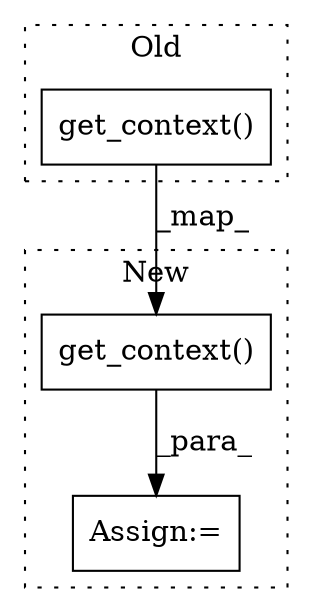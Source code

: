 digraph G {
subgraph cluster0 {
1 [label="get_context()" a="75" s="6019" l="35" shape="box"];
label = "Old";
style="dotted";
}
subgraph cluster1 {
2 [label="get_context()" a="75" s="6127" l="35" shape="box"];
3 [label="Assign:=" a="68" s="6107" l="20" shape="box"];
label = "New";
style="dotted";
}
1 -> 2 [label="_map_"];
2 -> 3 [label="_para_"];
}